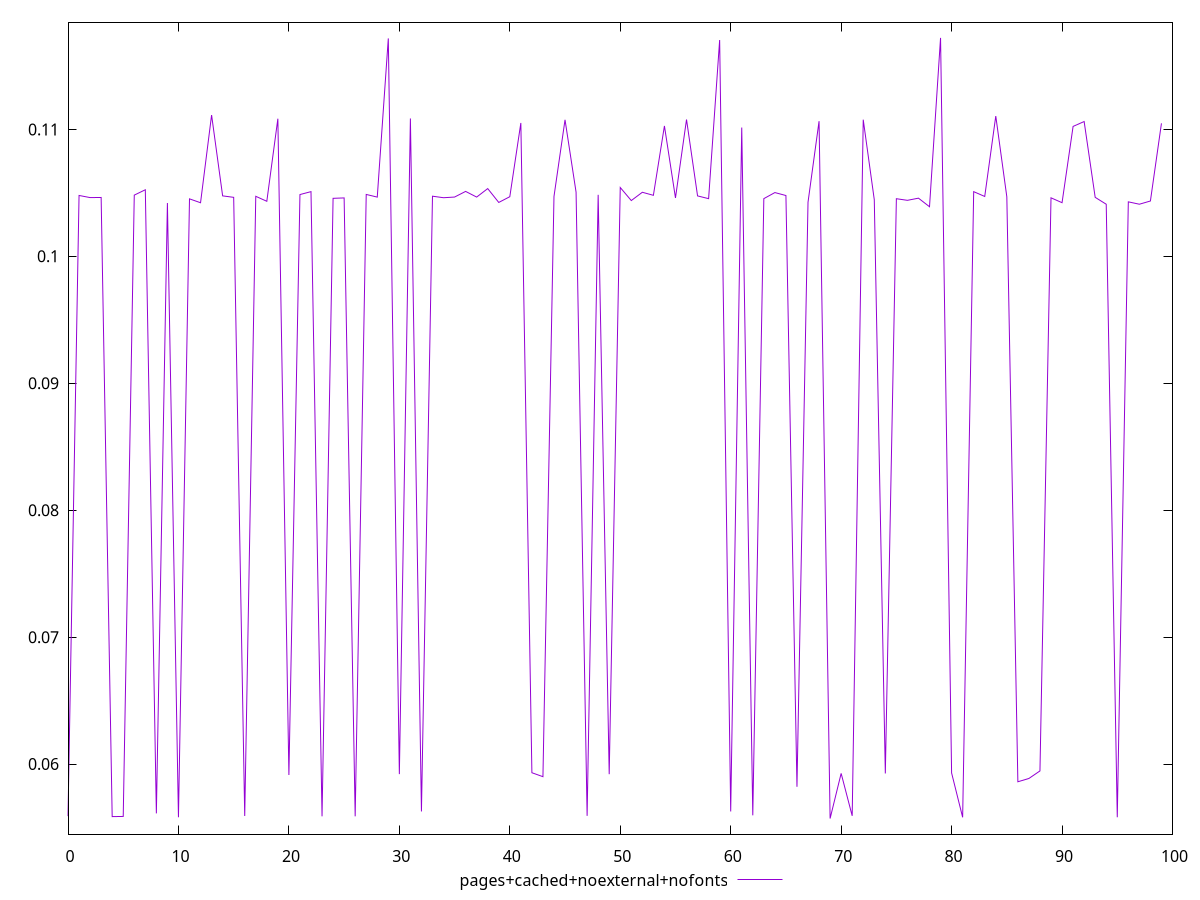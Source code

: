 $_pagesCachedNoexternalNofonts <<EOF
0.05590420966842857
0.10479816486703425
0.10462983479022236
0.10463975433302364
0.05586545404662052
0.05587817756757646
0.1048238681793614
0.10524621521008082
0.0561178325845238
0.10420170147674596
0.05581456026149506
0.10453006422228511
0.1042240498614001
0.1111315441980601
0.10476580482084424
0.1046492612248836
0.0559136293005883
0.10473126781368275
0.10433847341529628
0.11084277522277275
0.05914181931066953
0.10486869802074689
0.1050983688740742
0.05588746436418174
0.10457190710934328
0.10460384063622363
0.05588679791055501
0.10487827519611836
0.1046685817817734
0.11716749294192186
0.05921285474766508
0.11086192210871243
0.056270555512526244
0.10473961116576064
0.104619362299677
0.10467242132067928
0.10511685421497968
0.10467077467301411
0.10533901773961246
0.10424742506370299
0.10469962182840242
0.11050870990327272
0.059322332837242586
0.05901110920674352
0.10471773315093008
0.11075749354365017
0.10505672043481384
0.055922409339002443
0.10484693155890379
0.05920916050100655
0.10542441715408157
0.1043958324290502
0.10504874887943388
0.10480903306578959
0.11027477650860573
0.10460556429245621
0.11078044877241988
0.10476333670151594
0.10454552497058589
0.11704382469643893
0.056272156182644695
0.11014783348673657
0.055968902586495395
0.10454734906690488
0.10502545607443575
0.10479240694615466
0.058213484888099576
0.10426438234669688
0.11064941672633116
0.055714868999422795
0.05927058650061512
0.055925750178850986
0.1107674814032702
0.10445982993185676
0.059263508823742816
0.10454155337672477
0.10441394906469786
0.10458435970946439
0.10390989464351469
0.11720915159289058
0.05930646385156896
0.055808792614679026
0.10509771083790237
0.10471839286434947
0.11105173369196009
0.10469033700915742
0.058610600992907436
0.05887087410754116
0.059463677512004154
0.10461194049168071
0.104227975184366
0.1102373013898596
0.1106214781355091
0.10465040429093769
0.1041060827498087
0.055814904840532586
0.10429507685143613
0.10410762402222584
0.1043613590031861
0.11048067309002652
EOF
set key outside below
set terminal pngcairo
set output "report_00005_2020-11-02T22-26-11.212Z/largest-contentful-paint/pages+cached+noexternal+nofonts//score.png"
set yrange [0.05448498334755344:0.11843903724475993]
plot $_pagesCachedNoexternalNofonts title "pages+cached+noexternal+nofonts" with line ,